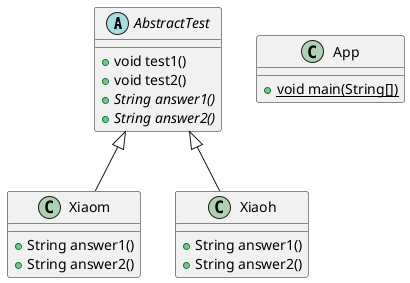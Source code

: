 @startuml
abstract class AbstractTest {
+ void test1()
+ void test2()
+ {abstract}String answer1()
+ {abstract}String answer2()
}
class Xiaom {
+ String answer1()
+ String answer2()
}
class App {
+ {static} void main(String[])
}
class Xiaoh {
+ String answer1()
+ String answer2()
}


AbstractTest <|-- Xiaom
AbstractTest <|-- Xiaoh
@enduml